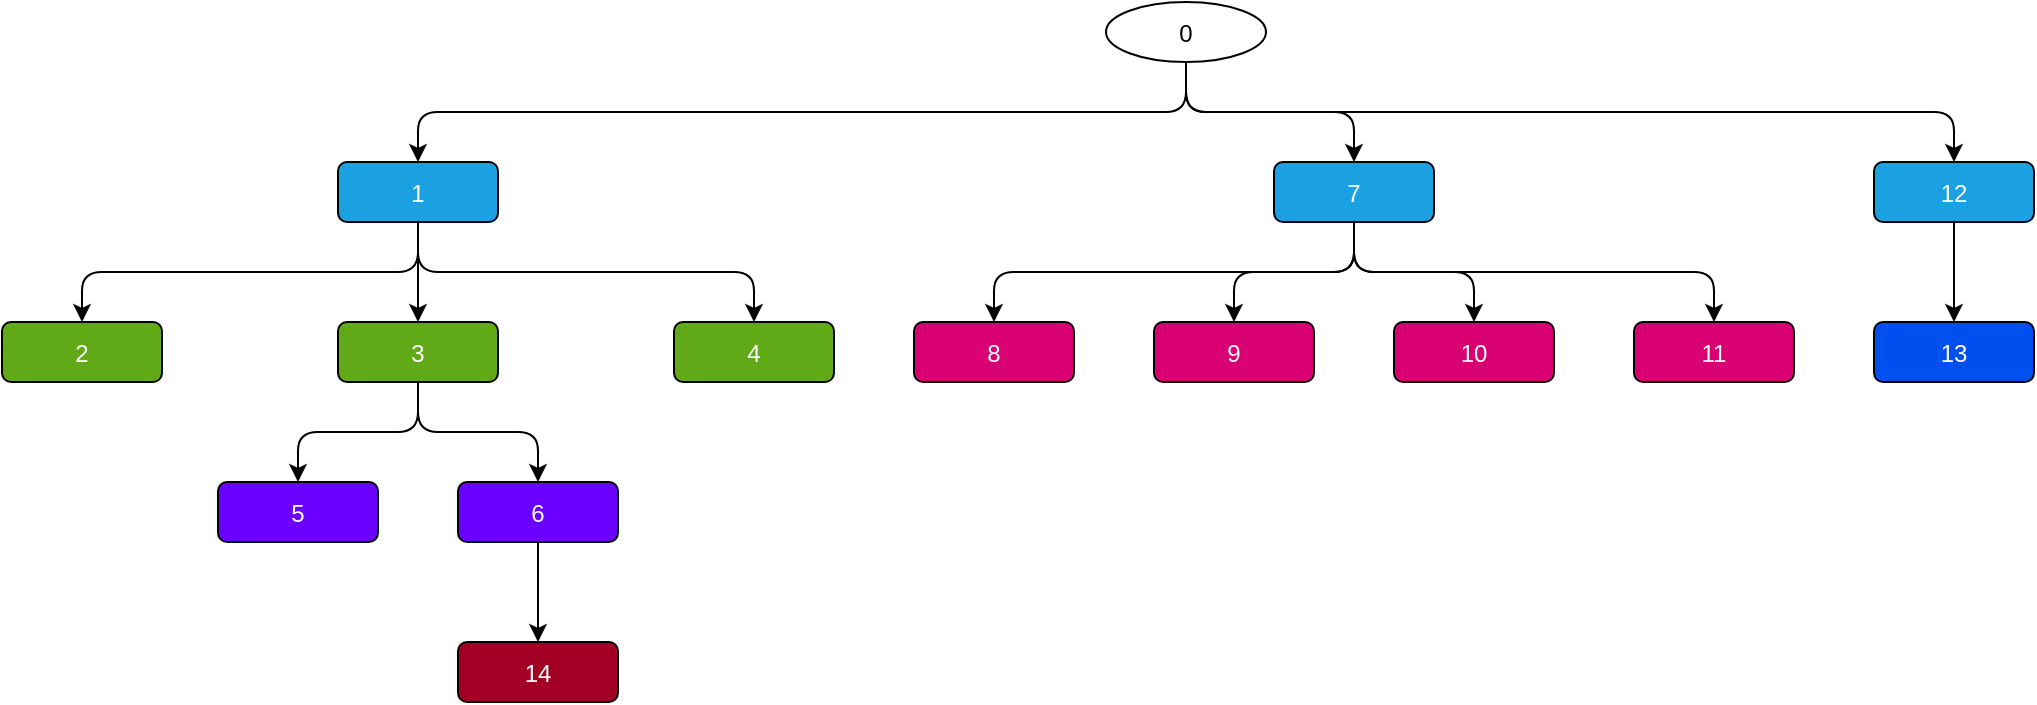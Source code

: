 <mxfile version="20.5.3" type="embed"><diagram id="qf6fkgAwMivRgmlJNV8x" name="BigTree"><mxGraphModel dx="1070" dy="429" grid="1" gridSize="10" guides="1" tooltips="1" connect="1" arrows="1" fold="1" page="1" pageScale="1" pageWidth="1100" pageHeight="850" math="0" shadow="0"><root><mxCell id="0"/><mxCell id="1" parent="0"/><mxCell id="ZAXmz5Y4iCZTv-hKQluQ-48" value="0" style="ellipse" parent="1" vertex="1"><mxGeometry x="946" y="270" width="80" height="30" as="geometry"/></mxCell><mxCell id="ZAXmz5Y4iCZTv-hKQluQ-49" value="1" style="rounded=1;fillColor=#1ba1e2;fontColor=#ffffff;strokeColor=default;" parent="1" vertex="1"><mxGeometry x="562" y="350" width="80" height="30" as="geometry"/></mxCell><mxCell id="ZAXmz5Y4iCZTv-hKQluQ-50" value="" style="edgeStyle=elbowEdgeStyle;elbow=vertical;" parent="1" source="ZAXmz5Y4iCZTv-hKQluQ-48" target="ZAXmz5Y4iCZTv-hKQluQ-49" edge="1"><mxGeometry relative="1" as="geometry"/></mxCell><mxCell id="ZAXmz5Y4iCZTv-hKQluQ-51" value="7" style="rounded=1;fillColor=#1ba1e2;fontColor=#ffffff;strokeColor=default;" parent="1" vertex="1"><mxGeometry x="1030" y="350" width="80" height="30" as="geometry"/></mxCell><mxCell id="ZAXmz5Y4iCZTv-hKQluQ-52" value="" style="edgeStyle=elbowEdgeStyle;elbow=vertical;" parent="1" source="ZAXmz5Y4iCZTv-hKQluQ-48" target="ZAXmz5Y4iCZTv-hKQluQ-51" edge="1"><mxGeometry relative="1" as="geometry"/></mxCell><mxCell id="ZAXmz5Y4iCZTv-hKQluQ-53" value="2" style="rounded=1;fillColor=#60a917;fontColor=#ffffff;strokeColor=default;glass=0;sketch=0;shadow=0;" parent="1" vertex="1"><mxGeometry x="394" y="430" width="80" height="30" as="geometry"/></mxCell><mxCell id="ZAXmz5Y4iCZTv-hKQluQ-54" value="" style="edgeStyle=elbowEdgeStyle;elbow=vertical;strokeColor=default;" parent="1" source="ZAXmz5Y4iCZTv-hKQluQ-49" target="ZAXmz5Y4iCZTv-hKQluQ-53" edge="1"><mxGeometry relative="1" as="geometry"/></mxCell><mxCell id="ZAXmz5Y4iCZTv-hKQluQ-55" value="3" style="rounded=1;fillColor=#60a917;fontColor=#ffffff;strokeColor=default;glass=0;sketch=0;shadow=0;" parent="1" vertex="1"><mxGeometry x="562" y="430" width="80" height="30" as="geometry"/></mxCell><mxCell id="ZAXmz5Y4iCZTv-hKQluQ-56" value="" style="edgeStyle=elbowEdgeStyle;elbow=vertical;strokeColor=default;" parent="1" source="ZAXmz5Y4iCZTv-hKQluQ-49" target="ZAXmz5Y4iCZTv-hKQluQ-55" edge="1"><mxGeometry relative="1" as="geometry"/></mxCell><mxCell id="ZAXmz5Y4iCZTv-hKQluQ-57" value="4" style="rounded=1;fillColor=#60a917;fontColor=#ffffff;strokeColor=default;glass=0;sketch=0;shadow=0;" parent="1" vertex="1"><mxGeometry x="730" y="430" width="80" height="30" as="geometry"/></mxCell><mxCell id="ZAXmz5Y4iCZTv-hKQluQ-58" value="" style="edgeStyle=elbowEdgeStyle;elbow=vertical;strokeColor=default;" parent="1" source="ZAXmz5Y4iCZTv-hKQluQ-49" target="ZAXmz5Y4iCZTv-hKQluQ-57" edge="1"><mxGeometry relative="1" as="geometry"/></mxCell><mxCell id="ZAXmz5Y4iCZTv-hKQluQ-59" value="5" style="rounded=1;fillColor=#6a00ff;fontColor=#ffffff;strokeColor=default;" parent="1" vertex="1"><mxGeometry x="502" y="510" width="80" height="30" as="geometry"/></mxCell><mxCell id="ZAXmz5Y4iCZTv-hKQluQ-60" value="" style="edgeStyle=elbowEdgeStyle;elbow=vertical;strokeColor=default;" parent="1" source="ZAXmz5Y4iCZTv-hKQluQ-55" target="ZAXmz5Y4iCZTv-hKQluQ-59" edge="1"><mxGeometry relative="1" as="geometry"/></mxCell><mxCell id="ZAXmz5Y4iCZTv-hKQluQ-61" value="6" style="rounded=1;fillColor=#6a00ff;fontColor=#ffffff;strokeColor=default;" parent="1" vertex="1"><mxGeometry x="622" y="510" width="80" height="30" as="geometry"/></mxCell><mxCell id="ZAXmz5Y4iCZTv-hKQluQ-62" value="" style="edgeStyle=elbowEdgeStyle;elbow=vertical;strokeColor=default;" parent="1" source="ZAXmz5Y4iCZTv-hKQluQ-55" target="ZAXmz5Y4iCZTv-hKQluQ-61" edge="1"><mxGeometry relative="1" as="geometry"/></mxCell><mxCell id="ZAXmz5Y4iCZTv-hKQluQ-63" value="14" style="rounded=1;fillColor=#a20025;fontColor=#ffffff;strokeColor=default;" parent="1" vertex="1"><mxGeometry x="622" y="590" width="80" height="30" as="geometry"/></mxCell><mxCell id="ZAXmz5Y4iCZTv-hKQluQ-64" value="" style="edgeStyle=elbowEdgeStyle;elbow=vertical;strokeColor=default;" parent="1" source="ZAXmz5Y4iCZTv-hKQluQ-61" target="ZAXmz5Y4iCZTv-hKQluQ-63" edge="1"><mxGeometry relative="1" as="geometry"/></mxCell><mxCell id="ZAXmz5Y4iCZTv-hKQluQ-65" value="8" style="rounded=1;fillColor=#d80073;strokeColor=default;fontColor=#ffffff;glass=0;sketch=0;shadow=0;" parent="1" vertex="1"><mxGeometry x="850" y="430" width="80" height="30" as="geometry"/></mxCell><mxCell id="ZAXmz5Y4iCZTv-hKQluQ-66" value="" style="edgeStyle=elbowEdgeStyle;elbow=vertical;strokeColor=default;" parent="1" source="ZAXmz5Y4iCZTv-hKQluQ-51" target="ZAXmz5Y4iCZTv-hKQluQ-65" edge="1"><mxGeometry relative="1" as="geometry"/></mxCell><mxCell id="ZAXmz5Y4iCZTv-hKQluQ-67" value="9" style="rounded=1;fillColor=#d80073;strokeColor=default;fontColor=#ffffff;glass=0;sketch=0;shadow=0;" parent="1" vertex="1"><mxGeometry x="970" y="430" width="80" height="30" as="geometry"/></mxCell><mxCell id="ZAXmz5Y4iCZTv-hKQluQ-68" value="" style="edgeStyle=elbowEdgeStyle;elbow=vertical;strokeColor=default;" parent="1" source="ZAXmz5Y4iCZTv-hKQluQ-51" target="ZAXmz5Y4iCZTv-hKQluQ-67" edge="1"><mxGeometry relative="1" as="geometry"/></mxCell><mxCell id="ZAXmz5Y4iCZTv-hKQluQ-69" value="10" style="rounded=1;fillColor=#d80073;strokeColor=default;fontColor=#ffffff;glass=0;sketch=0;shadow=0;" parent="1" vertex="1"><mxGeometry x="1090" y="430" width="80" height="30" as="geometry"/></mxCell><mxCell id="ZAXmz5Y4iCZTv-hKQluQ-70" value="" style="edgeStyle=elbowEdgeStyle;elbow=vertical;strokeColor=default;" parent="1" source="ZAXmz5Y4iCZTv-hKQluQ-51" target="ZAXmz5Y4iCZTv-hKQluQ-69" edge="1"><mxGeometry relative="1" as="geometry"/></mxCell><mxCell id="ZAXmz5Y4iCZTv-hKQluQ-71" value="11" style="rounded=1;fillColor=#d80073;strokeColor=default;fontColor=#ffffff;glass=0;sketch=0;shadow=0;" parent="1" vertex="1"><mxGeometry x="1210" y="430" width="80" height="30" as="geometry"/></mxCell><mxCell id="ZAXmz5Y4iCZTv-hKQluQ-72" value="" style="edgeStyle=elbowEdgeStyle;elbow=vertical;strokeColor=default;" parent="1" source="ZAXmz5Y4iCZTv-hKQluQ-51" target="ZAXmz5Y4iCZTv-hKQluQ-71" edge="1"><mxGeometry relative="1" as="geometry"/></mxCell><mxCell id="ZAXmz5Y4iCZTv-hKQluQ-73" value="12" style="rounded=1;fillColor=#1ba1e2;fontColor=#ffffff;strokeColor=default;" parent="1" vertex="1"><mxGeometry x="1330" y="350" width="80" height="30" as="geometry"/></mxCell><mxCell id="ZAXmz5Y4iCZTv-hKQluQ-74" value="" style="edgeStyle=elbowEdgeStyle;elbow=vertical;" parent="1" source="ZAXmz5Y4iCZTv-hKQluQ-48" target="ZAXmz5Y4iCZTv-hKQluQ-73" edge="1"><mxGeometry relative="1" as="geometry"/></mxCell><mxCell id="ZAXmz5Y4iCZTv-hKQluQ-75" value="13" style="rounded=1;fillColor=#0050ef;fontColor=#ffffff;strokeColor=default;glass=0;sketch=0;shadow=0;" parent="1" vertex="1"><mxGeometry x="1330" y="430" width="80" height="30" as="geometry"/></mxCell><mxCell id="ZAXmz5Y4iCZTv-hKQluQ-76" value="" style="edgeStyle=elbowEdgeStyle;elbow=vertical;strokeColor=default;" parent="1" source="ZAXmz5Y4iCZTv-hKQluQ-73" target="ZAXmz5Y4iCZTv-hKQluQ-75" edge="1"><mxGeometry relative="1" as="geometry"/></mxCell></root></mxGraphModel></diagram></mxfile>